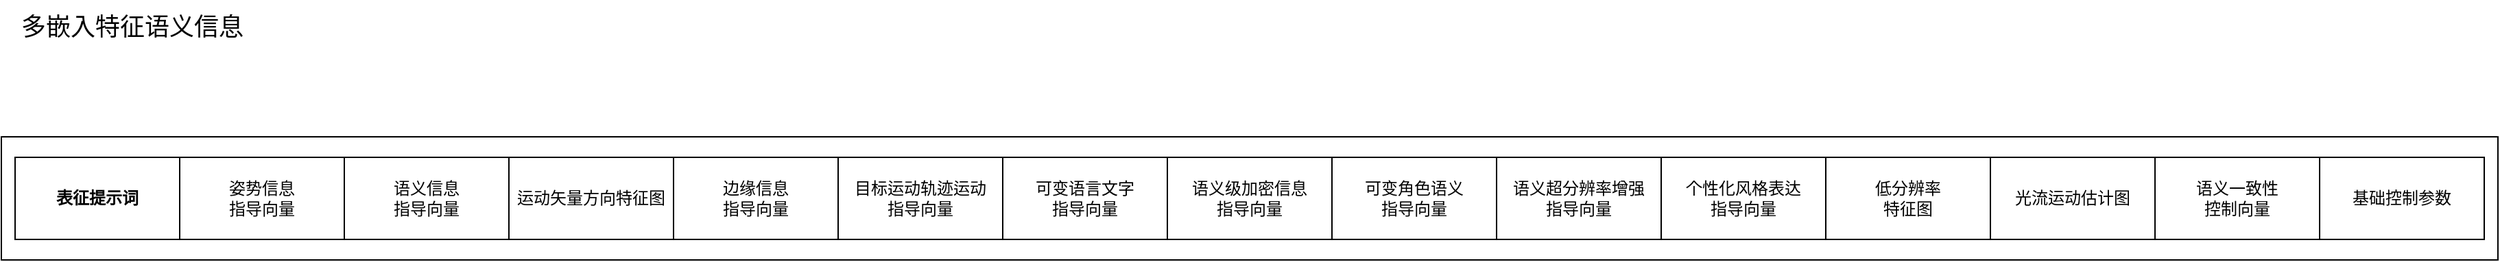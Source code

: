 <mxfile version="24.6.4" type="github">
  <diagram name="第 1 页" id="_UOp_g0qZEWWEiO1d6dB">
    <mxGraphModel dx="1426" dy="-36" grid="1" gridSize="10" guides="1" tooltips="1" connect="1" arrows="1" fold="1" page="1" pageScale="1" pageWidth="1169" pageHeight="827" math="0" shadow="0">
      <root>
        <mxCell id="0" />
        <mxCell id="1" parent="0" />
        <mxCell id="BTRqAr_5ZGRuxJ-iE8oP-1" value="" style="rounded=0;whiteSpace=wrap;html=1;" parent="1" vertex="1">
          <mxGeometry x="300" y="1370" width="1820" height="90" as="geometry" />
        </mxCell>
        <mxCell id="BTRqAr_5ZGRuxJ-iE8oP-7" value="姿势信息&lt;div&gt;指导向量&lt;/div&gt;" style="rounded=0;whiteSpace=wrap;html=1;" parent="1" vertex="1">
          <mxGeometry x="430" y="1385" width="120" height="60" as="geometry" />
        </mxCell>
        <mxCell id="BTRqAr_5ZGRuxJ-iE8oP-9" value="语义信息&lt;div&gt;指导向量&lt;/div&gt;" style="rounded=0;whiteSpace=wrap;html=1;" parent="1" vertex="1">
          <mxGeometry x="550" y="1385" width="120" height="60" as="geometry" />
        </mxCell>
        <mxCell id="BTRqAr_5ZGRuxJ-iE8oP-11" value="边缘信息&lt;div&gt;指导向量&lt;/div&gt;" style="rounded=0;whiteSpace=wrap;html=1;" parent="1" vertex="1">
          <mxGeometry x="790" y="1385" width="120" height="60" as="geometry" />
        </mxCell>
        <mxCell id="BTRqAr_5ZGRuxJ-iE8oP-13" value="&lt;b&gt;表征提示词&lt;/b&gt;" style="rounded=0;whiteSpace=wrap;html=1;" parent="1" vertex="1">
          <mxGeometry x="310" y="1385" width="120" height="60" as="geometry" />
        </mxCell>
        <mxCell id="BTRqAr_5ZGRuxJ-iE8oP-20" value="目标运动轨迹运动&lt;div&gt;指导向量&lt;/div&gt;" style="rounded=0;whiteSpace=wrap;html=1;" parent="1" vertex="1">
          <mxGeometry x="910" y="1385" width="120" height="60" as="geometry" />
        </mxCell>
        <mxCell id="BTRqAr_5ZGRuxJ-iE8oP-21" value="语义级加密信息&lt;div&gt;指导向量&lt;/div&gt;" style="rounded=0;whiteSpace=wrap;html=1;" parent="1" vertex="1">
          <mxGeometry x="1150" y="1385" width="120" height="60" as="geometry" />
        </mxCell>
        <mxCell id="BTRqAr_5ZGRuxJ-iE8oP-22" value="语义超分辨率增强&lt;div&gt;指导向量&lt;/div&gt;" style="rounded=0;whiteSpace=wrap;html=1;" parent="1" vertex="1">
          <mxGeometry x="1390" y="1385" width="120" height="60" as="geometry" />
        </mxCell>
        <mxCell id="BTRqAr_5ZGRuxJ-iE8oP-24" value="可变语言文字&lt;div&gt;指导向量&lt;/div&gt;" style="rounded=0;whiteSpace=wrap;html=1;" parent="1" vertex="1">
          <mxGeometry x="1030" y="1385" width="120" height="60" as="geometry" />
        </mxCell>
        <mxCell id="BTRqAr_5ZGRuxJ-iE8oP-25" value="&lt;div&gt;可变角色语义&lt;/div&gt;&lt;div&gt;指导向量&lt;/div&gt;" style="rounded=0;whiteSpace=wrap;html=1;" parent="1" vertex="1">
          <mxGeometry x="1270" y="1385" width="120" height="60" as="geometry" />
        </mxCell>
        <mxCell id="BTRqAr_5ZGRuxJ-iE8oP-26" value="&lt;div&gt;个性化风格表达&lt;/div&gt;&lt;div&gt;指导向量&lt;/div&gt;" style="rounded=0;whiteSpace=wrap;html=1;" parent="1" vertex="1">
          <mxGeometry x="1510" y="1385" width="120" height="60" as="geometry" />
        </mxCell>
        <mxCell id="BTRqAr_5ZGRuxJ-iE8oP-27" value="&lt;div&gt;低分辨率&lt;/div&gt;&lt;div&gt;特征图&lt;/div&gt;" style="rounded=0;whiteSpace=wrap;html=1;" parent="1" vertex="1">
          <mxGeometry x="1630" y="1385" width="120" height="60" as="geometry" />
        </mxCell>
        <mxCell id="J0mIcsC_Z7fb-HMf94dg-1" value="&lt;font style=&quot;font-size: 18px;&quot;&gt;多嵌入特征语义信息&lt;/font&gt;" style="text;html=1;align=center;verticalAlign=middle;resizable=0;points=[];autosize=1;strokeColor=none;fillColor=none;" parent="1" vertex="1">
          <mxGeometry x="300" y="1270" width="190" height="40" as="geometry" />
        </mxCell>
        <mxCell id="JrEzkU69BGv5I61bbMtg-1" value="运动矢量方向特征图" style="rounded=0;whiteSpace=wrap;html=1;" parent="1" vertex="1">
          <mxGeometry x="670" y="1385" width="120" height="60" as="geometry" />
        </mxCell>
        <mxCell id="JrEzkU69BGv5I61bbMtg-2" value="&lt;div&gt;光流运动估计图&lt;/div&gt;" style="rounded=0;whiteSpace=wrap;html=1;" parent="1" vertex="1">
          <mxGeometry x="1750" y="1385" width="120" height="60" as="geometry" />
        </mxCell>
        <mxCell id="JrEzkU69BGv5I61bbMtg-3" value="&lt;div&gt;语义一致性&lt;/div&gt;&lt;div&gt;控制向量&lt;/div&gt;" style="rounded=0;whiteSpace=wrap;html=1;" parent="1" vertex="1">
          <mxGeometry x="1870" y="1385" width="120" height="60" as="geometry" />
        </mxCell>
        <mxCell id="JrEzkU69BGv5I61bbMtg-4" value="&lt;div&gt;基础控制参数&lt;/div&gt;" style="rounded=0;whiteSpace=wrap;html=1;" parent="1" vertex="1">
          <mxGeometry x="1990" y="1385" width="120" height="60" as="geometry" />
        </mxCell>
      </root>
    </mxGraphModel>
  </diagram>
</mxfile>
